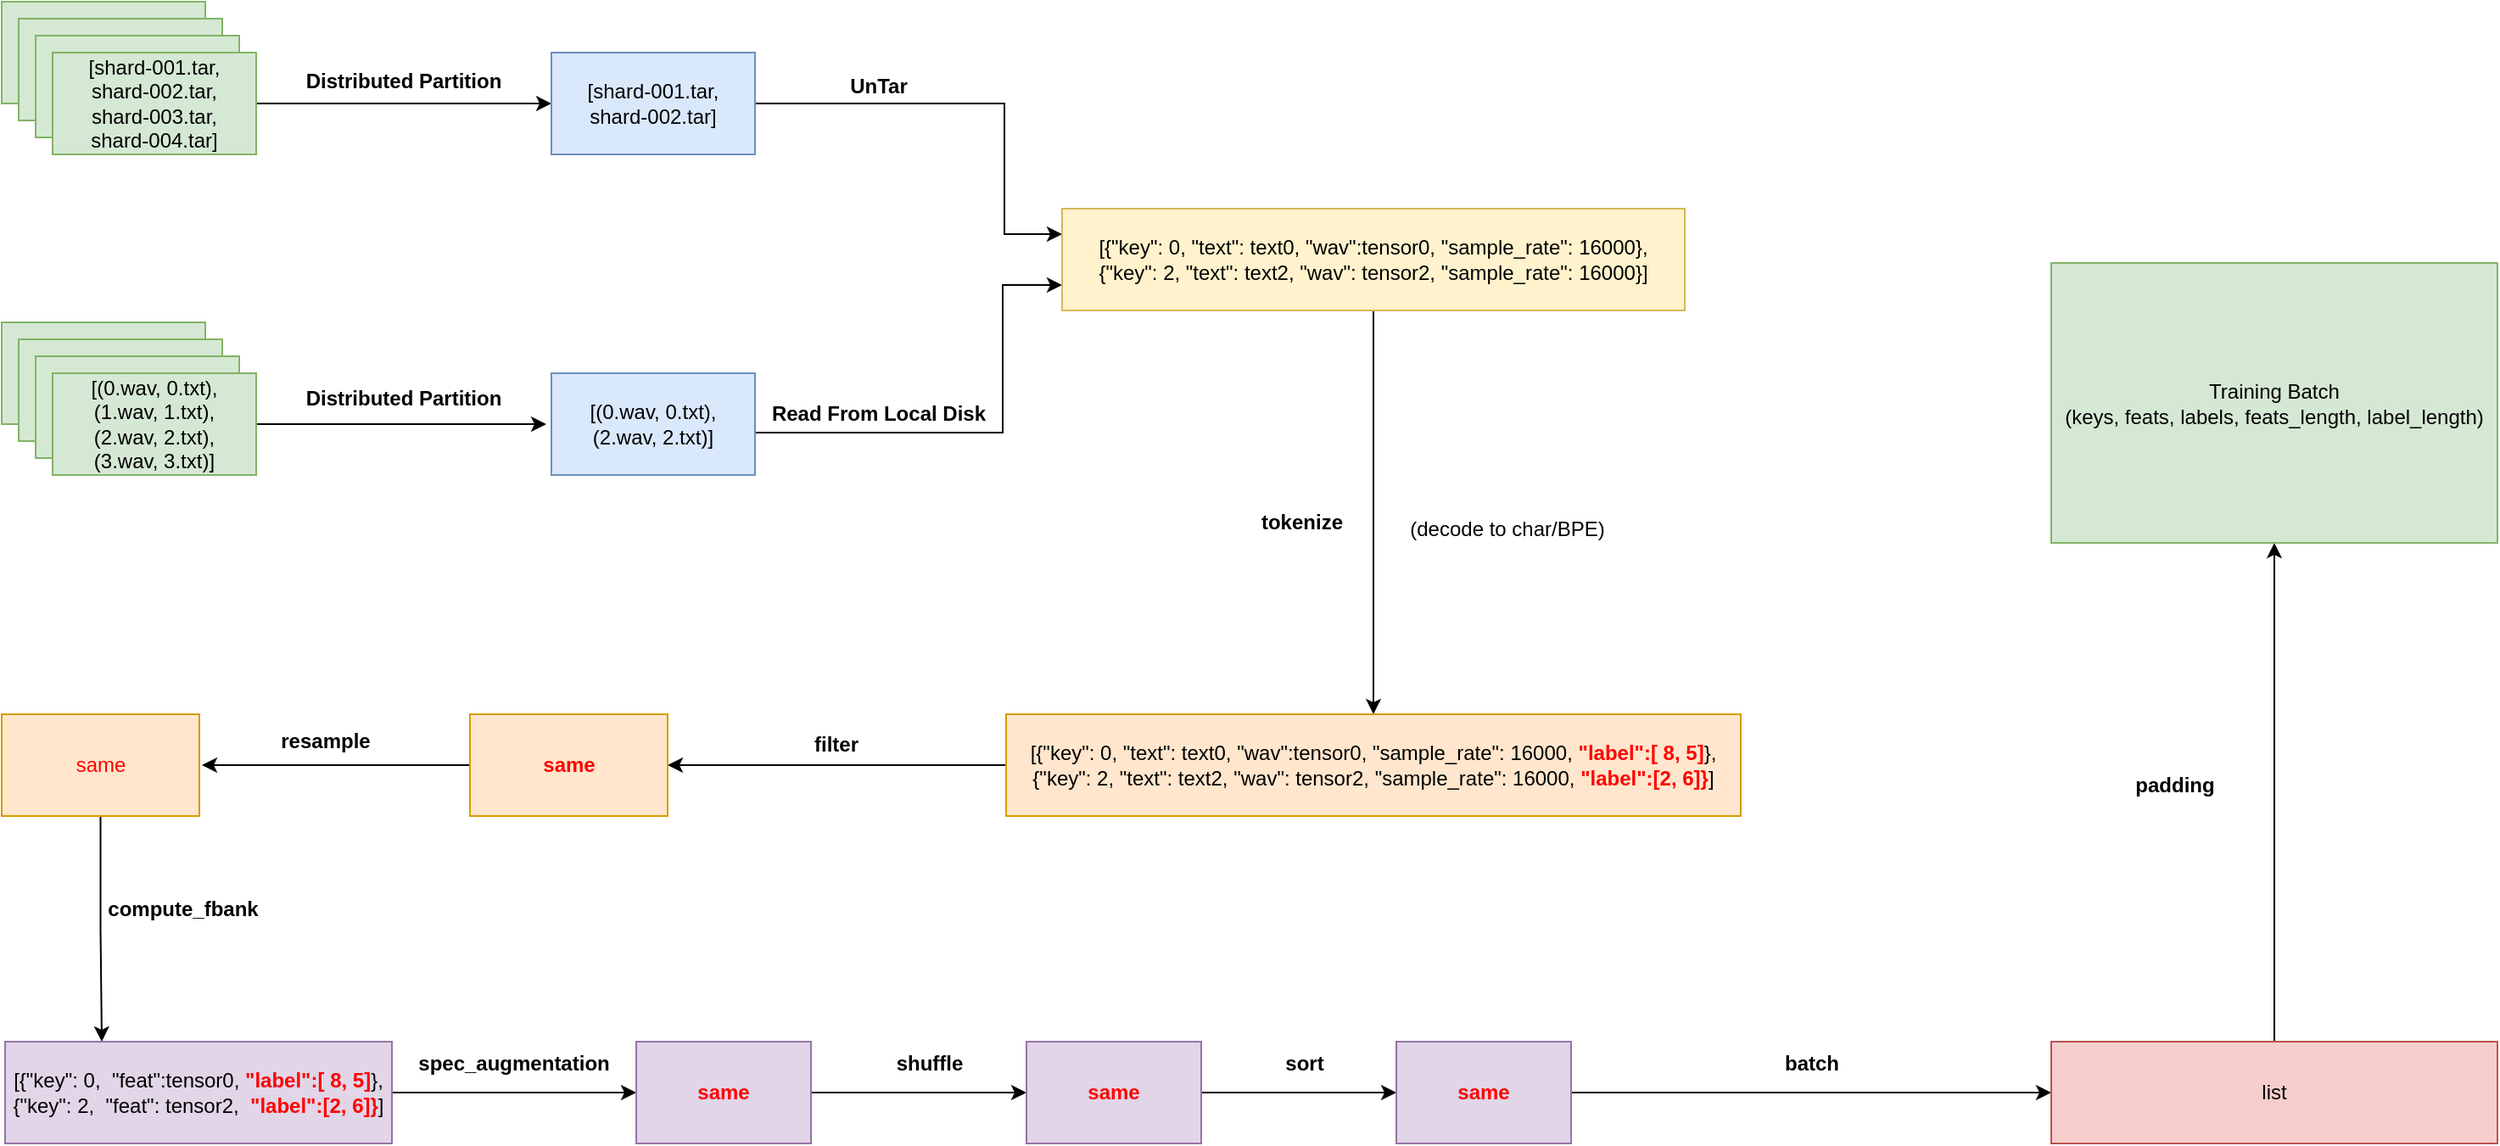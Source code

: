 <mxfile version="15.7.0" type="github">
  <diagram id="uCDdQjk0BrddMHb4fYi_" name="Page-1">
    <mxGraphModel dx="1774" dy="963" grid="0" gridSize="10" guides="1" tooltips="1" connect="1" arrows="1" fold="1" page="0" pageScale="1" pageWidth="827" pageHeight="1169" math="0" shadow="0">
      <root>
        <mxCell id="0" />
        <mxCell id="1" parent="0" />
        <mxCell id="com_AFfEcHS4AuDgLjKk-6" value="" style="rounded=0;whiteSpace=wrap;html=1;fillColor=#d5e8d4;strokeColor=#82b366;" parent="1" vertex="1">
          <mxGeometry x="45" y="141" width="120" height="60" as="geometry" />
        </mxCell>
        <mxCell id="com_AFfEcHS4AuDgLjKk-7" value="" style="rounded=0;whiteSpace=wrap;html=1;fillColor=#d5e8d4;strokeColor=#82b366;" parent="1" vertex="1">
          <mxGeometry x="55" y="151" width="120" height="60" as="geometry" />
        </mxCell>
        <mxCell id="com_AFfEcHS4AuDgLjKk-8" value="" style="rounded=0;whiteSpace=wrap;html=1;fillColor=#d5e8d4;strokeColor=#82b366;" parent="1" vertex="1">
          <mxGeometry x="65" y="161" width="120" height="60" as="geometry" />
        </mxCell>
        <mxCell id="com_AFfEcHS4AuDgLjKk-11" style="edgeStyle=orthogonalEdgeStyle;rounded=0;orthogonalLoop=1;jettySize=auto;html=1;" parent="1" source="com_AFfEcHS4AuDgLjKk-9" target="com_AFfEcHS4AuDgLjKk-10" edge="1">
          <mxGeometry relative="1" as="geometry" />
        </mxCell>
        <mxCell id="com_AFfEcHS4AuDgLjKk-9" value="&lt;font style=&quot;font-size: 12px&quot;&gt;[shard-001.tar, &lt;br&gt;shard-002.tar,&lt;br&gt;shard-003.tar,&lt;br&gt;shard-004.tar]&lt;/font&gt;" style="rounded=0;whiteSpace=wrap;html=1;fillColor=#d5e8d4;strokeColor=#82b366;" parent="1" vertex="1">
          <mxGeometry x="75" y="171" width="120" height="60" as="geometry" />
        </mxCell>
        <mxCell id="com_AFfEcHS4AuDgLjKk-23" style="edgeStyle=orthogonalEdgeStyle;rounded=0;orthogonalLoop=1;jettySize=auto;html=1;entryX=0;entryY=0.25;entryDx=0;entryDy=0;" parent="1" source="com_AFfEcHS4AuDgLjKk-10" target="com_AFfEcHS4AuDgLjKk-21" edge="1">
          <mxGeometry relative="1" as="geometry">
            <Array as="points">
              <mxPoint x="636" y="201" />
              <mxPoint x="636" y="278" />
            </Array>
          </mxGeometry>
        </mxCell>
        <mxCell id="com_AFfEcHS4AuDgLjKk-10" value="[shard-001.tar,&lt;br&gt;shard-002.tar]" style="rounded=0;whiteSpace=wrap;html=1;fillColor=#dae8fc;strokeColor=#6c8ebf;" parent="1" vertex="1">
          <mxGeometry x="369" y="171" width="120" height="60" as="geometry" />
        </mxCell>
        <mxCell id="com_AFfEcHS4AuDgLjKk-12" value="Distributed Partition" style="text;html=1;strokeColor=none;fillColor=none;align=center;verticalAlign=middle;whiteSpace=wrap;rounded=0;fontStyle=1" parent="1" vertex="1">
          <mxGeometry x="204" y="178" width="156" height="20" as="geometry" />
        </mxCell>
        <mxCell id="com_AFfEcHS4AuDgLjKk-24" style="edgeStyle=orthogonalEdgeStyle;rounded=0;orthogonalLoop=1;jettySize=auto;html=1;entryX=0;entryY=0.75;entryDx=0;entryDy=0;" parent="1" source="com_AFfEcHS4AuDgLjKk-14" target="com_AFfEcHS4AuDgLjKk-21" edge="1">
          <mxGeometry relative="1" as="geometry">
            <Array as="points">
              <mxPoint x="635" y="395" />
              <mxPoint x="635" y="308" />
            </Array>
          </mxGeometry>
        </mxCell>
        <mxCell id="com_AFfEcHS4AuDgLjKk-14" value="[(0.wav, 0.txt),&lt;br&gt;(2.wav, 2.txt)]" style="rounded=0;whiteSpace=wrap;html=1;fillColor=#dae8fc;strokeColor=#6c8ebf;" parent="1" vertex="1">
          <mxGeometry x="369" y="360" width="120" height="60" as="geometry" />
        </mxCell>
        <mxCell id="com_AFfEcHS4AuDgLjKk-15" value="" style="rounded=0;whiteSpace=wrap;html=1;fillColor=#d5e8d4;strokeColor=#82b366;" parent="1" vertex="1">
          <mxGeometry x="45" y="330" width="120" height="60" as="geometry" />
        </mxCell>
        <mxCell id="com_AFfEcHS4AuDgLjKk-16" value="" style="rounded=0;whiteSpace=wrap;html=1;fillColor=#d5e8d4;strokeColor=#82b366;" parent="1" vertex="1">
          <mxGeometry x="55" y="340" width="120" height="60" as="geometry" />
        </mxCell>
        <mxCell id="com_AFfEcHS4AuDgLjKk-17" value="" style="rounded=0;whiteSpace=wrap;html=1;fillColor=#d5e8d4;strokeColor=#82b366;" parent="1" vertex="1">
          <mxGeometry x="65" y="350" width="120" height="60" as="geometry" />
        </mxCell>
        <mxCell id="com_AFfEcHS4AuDgLjKk-19" style="edgeStyle=orthogonalEdgeStyle;rounded=0;orthogonalLoop=1;jettySize=auto;html=1;" parent="1" source="com_AFfEcHS4AuDgLjKk-18" edge="1">
          <mxGeometry relative="1" as="geometry">
            <mxPoint x="366" y="390" as="targetPoint" />
          </mxGeometry>
        </mxCell>
        <mxCell id="com_AFfEcHS4AuDgLjKk-18" value="&lt;font style=&quot;font-size: 12px&quot;&gt;[(0.wav, 0.txt),&lt;br&gt;(1.wav, 1.txt),&lt;br&gt;(2.wav, 2.txt),&lt;br&gt;(3.wav, 3.txt)]&lt;/font&gt;" style="rounded=0;whiteSpace=wrap;html=1;fillColor=#d5e8d4;strokeColor=#82b366;" parent="1" vertex="1">
          <mxGeometry x="75" y="360" width="120" height="60" as="geometry" />
        </mxCell>
        <mxCell id="com_AFfEcHS4AuDgLjKk-20" value="Distributed Partition" style="text;html=1;strokeColor=none;fillColor=none;align=center;verticalAlign=middle;whiteSpace=wrap;rounded=0;fontStyle=1" parent="1" vertex="1">
          <mxGeometry x="204" y="365" width="156" height="20" as="geometry" />
        </mxCell>
        <mxCell id="com_AFfEcHS4AuDgLjKk-39" style="edgeStyle=orthogonalEdgeStyle;rounded=0;orthogonalLoop=1;jettySize=auto;html=1;" parent="1" source="com_AFfEcHS4AuDgLjKk-21" target="com_AFfEcHS4AuDgLjKk-33" edge="1">
          <mxGeometry relative="1" as="geometry" />
        </mxCell>
        <mxCell id="com_AFfEcHS4AuDgLjKk-21" value="[{&quot;key&quot;: 0, &quot;text&quot;: text0, &quot;wav&quot;:tensor0, &quot;sample_rate&quot;: 16000},&lt;br&gt;{&quot;key&quot;: 2, &quot;text&quot;: text2, &quot;wav&quot;: tensor2, &quot;sample_rate&quot;: 16000}]" style="rounded=0;whiteSpace=wrap;html=1;fillColor=#fff2cc;strokeColor=#d6b656;" parent="1" vertex="1">
          <mxGeometry x="670" y="263" width="367" height="60" as="geometry" />
        </mxCell>
        <mxCell id="com_AFfEcHS4AuDgLjKk-25" value="UnTar" style="text;html=1;strokeColor=none;fillColor=none;align=center;verticalAlign=middle;whiteSpace=wrap;rounded=0;fontStyle=1" parent="1" vertex="1">
          <mxGeometry x="484" y="181" width="156" height="20" as="geometry" />
        </mxCell>
        <mxCell id="com_AFfEcHS4AuDgLjKk-26" value="Read From Local Disk" style="text;html=1;strokeColor=none;fillColor=none;align=center;verticalAlign=middle;whiteSpace=wrap;rounded=0;fontStyle=1" parent="1" vertex="1">
          <mxGeometry x="484" y="374" width="156" height="20" as="geometry" />
        </mxCell>
        <mxCell id="com_AFfEcHS4AuDgLjKk-48" style="edgeStyle=orthogonalEdgeStyle;rounded=0;orthogonalLoop=1;jettySize=auto;html=1;entryX=1;entryY=0.5;entryDx=0;entryDy=0;" parent="1" source="com_AFfEcHS4AuDgLjKk-33" target="com_AFfEcHS4AuDgLjKk-41" edge="1">
          <mxGeometry relative="1" as="geometry" />
        </mxCell>
        <mxCell id="com_AFfEcHS4AuDgLjKk-33" value="[{&quot;key&quot;: 0, &quot;text&quot;: text0, &quot;wav&quot;:tensor0, &quot;sample_rate&quot;: 16000, &lt;b&gt;&lt;font color=&quot;#ff0000&quot;&gt;&quot;label&quot;:[ 8, 5]&lt;/font&gt;&lt;/b&gt;},&lt;br&gt;{&quot;key&quot;: 2, &quot;text&quot;: text2, &quot;wav&quot;: tensor2, &quot;sample_rate&quot;: 16000, &lt;b&gt;&lt;font color=&quot;#ff0000&quot;&gt;&quot;label&quot;:[2, 6]}&lt;/font&gt;&lt;/b&gt;]" style="rounded=0;whiteSpace=wrap;html=1;fillColor=#ffe6cc;strokeColor=#d79b00;" parent="1" vertex="1">
          <mxGeometry x="637" y="561" width="433" height="60" as="geometry" />
        </mxCell>
        <mxCell id="com_AFfEcHS4AuDgLjKk-35" value="tokenize" style="text;html=1;strokeColor=none;fillColor=none;align=center;verticalAlign=middle;whiteSpace=wrap;rounded=0;fontStyle=1" parent="1" vertex="1">
          <mxGeometry x="756" y="438" width="111" height="20" as="geometry" />
        </mxCell>
        <mxCell id="com_AFfEcHS4AuDgLjKk-49" style="edgeStyle=orthogonalEdgeStyle;rounded=0;orthogonalLoop=1;jettySize=auto;html=1;" parent="1" source="com_AFfEcHS4AuDgLjKk-41" edge="1">
          <mxGeometry relative="1" as="geometry">
            <mxPoint x="163" y="591" as="targetPoint" />
          </mxGeometry>
        </mxCell>
        <mxCell id="com_AFfEcHS4AuDgLjKk-41" value="&lt;b&gt;&lt;font color=&quot;#ff0000&quot;&gt;same&lt;/font&gt;&lt;/b&gt;" style="rounded=0;whiteSpace=wrap;html=1;fillColor=#ffe6cc;strokeColor=#d79b00;" parent="1" vertex="1">
          <mxGeometry x="321" y="561" width="116.5" height="60" as="geometry" />
        </mxCell>
        <mxCell id="com_AFfEcHS4AuDgLjKk-46" value="filter" style="text;html=1;strokeColor=none;fillColor=none;align=center;verticalAlign=middle;whiteSpace=wrap;rounded=0;fontStyle=1" parent="1" vertex="1">
          <mxGeometry x="489" y="569" width="96" height="20" as="geometry" />
        </mxCell>
        <mxCell id="com_AFfEcHS4AuDgLjKk-52" style="edgeStyle=orthogonalEdgeStyle;rounded=0;orthogonalLoop=1;jettySize=auto;html=1;entryX=0.25;entryY=0;entryDx=0;entryDy=0;" parent="1" source="com_AFfEcHS4AuDgLjKk-47" target="com_AFfEcHS4AuDgLjKk-51" edge="1">
          <mxGeometry relative="1" as="geometry" />
        </mxCell>
        <mxCell id="com_AFfEcHS4AuDgLjKk-47" value="&lt;font color=&quot;#ff0000&quot;&gt;same&lt;/font&gt;" style="rounded=0;whiteSpace=wrap;html=1;fillColor=#ffe6cc;strokeColor=#d79b00;" parent="1" vertex="1">
          <mxGeometry x="45" y="561" width="116.5" height="60" as="geometry" />
        </mxCell>
        <mxCell id="com_AFfEcHS4AuDgLjKk-50" value="resample" style="text;html=1;strokeColor=none;fillColor=none;align=center;verticalAlign=middle;whiteSpace=wrap;rounded=0;fontStyle=1" parent="1" vertex="1">
          <mxGeometry x="188" y="567" width="96" height="20" as="geometry" />
        </mxCell>
        <mxCell id="com_AFfEcHS4AuDgLjKk-56" style="edgeStyle=orthogonalEdgeStyle;rounded=0;orthogonalLoop=1;jettySize=auto;html=1;entryX=0;entryY=0.5;entryDx=0;entryDy=0;" parent="1" source="com_AFfEcHS4AuDgLjKk-51" target="com_AFfEcHS4AuDgLjKk-54" edge="1">
          <mxGeometry relative="1" as="geometry" />
        </mxCell>
        <mxCell id="com_AFfEcHS4AuDgLjKk-51" value="[{&quot;key&quot;: 0,&amp;nbsp; &quot;feat&quot;:tensor0,&amp;nbsp;&lt;b&gt;&lt;font color=&quot;#ff0000&quot;&gt;&quot;label&quot;:[ 8, 5]&lt;/font&gt;&lt;/b&gt;},&lt;br&gt;{&quot;key&quot;: 2,&amp;nbsp; &quot;feat&quot;: tensor2,&amp;nbsp;&amp;nbsp;&lt;b&gt;&lt;font color=&quot;#ff0000&quot;&gt;&quot;label&quot;:[2, 6]}&lt;/font&gt;&lt;/b&gt;]" style="rounded=0;whiteSpace=wrap;html=1;fillColor=#e1d5e7;strokeColor=#9673a6;" parent="1" vertex="1">
          <mxGeometry x="47" y="754" width="228" height="60" as="geometry" />
        </mxCell>
        <mxCell id="com_AFfEcHS4AuDgLjKk-53" value="compute_fbank" style="text;html=1;strokeColor=none;fillColor=none;align=center;verticalAlign=middle;whiteSpace=wrap;rounded=0;fontStyle=1" parent="1" vertex="1">
          <mxGeometry x="104" y="666" width="96" height="20" as="geometry" />
        </mxCell>
        <mxCell id="com_AFfEcHS4AuDgLjKk-64" style="edgeStyle=orthogonalEdgeStyle;rounded=0;orthogonalLoop=1;jettySize=auto;html=1;entryX=0;entryY=0.5;entryDx=0;entryDy=0;" parent="1" source="com_AFfEcHS4AuDgLjKk-54" target="com_AFfEcHS4AuDgLjKk-61" edge="1">
          <mxGeometry relative="1" as="geometry" />
        </mxCell>
        <mxCell id="com_AFfEcHS4AuDgLjKk-54" value="&lt;b&gt;&lt;font color=&quot;#ff0000&quot;&gt;same&lt;/font&gt;&lt;/b&gt;" style="rounded=0;whiteSpace=wrap;html=1;fillColor=#e1d5e7;strokeColor=#9673a6;" parent="1" vertex="1">
          <mxGeometry x="419" y="754" width="103" height="60" as="geometry" />
        </mxCell>
        <mxCell id="com_AFfEcHS4AuDgLjKk-58" value="spec_augmentation" style="text;html=1;strokeColor=none;fillColor=none;align=center;verticalAlign=middle;whiteSpace=wrap;rounded=0;fontStyle=1" parent="1" vertex="1">
          <mxGeometry x="299" y="757" width="96" height="20" as="geometry" />
        </mxCell>
        <mxCell id="com_AFfEcHS4AuDgLjKk-59" value="shuffle" style="text;html=1;strokeColor=none;fillColor=none;align=center;verticalAlign=middle;whiteSpace=wrap;rounded=0;fontStyle=1" parent="1" vertex="1">
          <mxGeometry x="544" y="757" width="96" height="20" as="geometry" />
        </mxCell>
        <mxCell id="com_AFfEcHS4AuDgLjKk-66" style="edgeStyle=orthogonalEdgeStyle;rounded=0;orthogonalLoop=1;jettySize=auto;html=1;" parent="1" source="com_AFfEcHS4AuDgLjKk-61" target="com_AFfEcHS4AuDgLjKk-62" edge="1">
          <mxGeometry relative="1" as="geometry" />
        </mxCell>
        <mxCell id="com_AFfEcHS4AuDgLjKk-61" value="&lt;font color=&quot;#ff0000&quot;&gt;&lt;b&gt;same&lt;/b&gt;&lt;/font&gt;" style="rounded=0;whiteSpace=wrap;html=1;fillColor=#e1d5e7;strokeColor=#9673a6;" parent="1" vertex="1">
          <mxGeometry x="649" y="754" width="103" height="60" as="geometry" />
        </mxCell>
        <mxCell id="com_AFfEcHS4AuDgLjKk-69" style="edgeStyle=orthogonalEdgeStyle;rounded=0;orthogonalLoop=1;jettySize=auto;html=1;entryX=0;entryY=0.5;entryDx=0;entryDy=0;" parent="1" source="com_AFfEcHS4AuDgLjKk-62" target="com_AFfEcHS4AuDgLjKk-68" edge="1">
          <mxGeometry relative="1" as="geometry" />
        </mxCell>
        <mxCell id="com_AFfEcHS4AuDgLjKk-62" value="&lt;b&gt;&lt;font color=&quot;#ff0000&quot;&gt;same&lt;/font&gt;&lt;/b&gt;" style="rounded=0;whiteSpace=wrap;html=1;fillColor=#e1d5e7;strokeColor=#9673a6;" parent="1" vertex="1">
          <mxGeometry x="867" y="754" width="103" height="60" as="geometry" />
        </mxCell>
        <mxCell id="com_AFfEcHS4AuDgLjKk-63" style="edgeStyle=orthogonalEdgeStyle;rounded=0;orthogonalLoop=1;jettySize=auto;html=1;exitX=0.5;exitY=1;exitDx=0;exitDy=0;" parent="1" source="com_AFfEcHS4AuDgLjKk-58" target="com_AFfEcHS4AuDgLjKk-58" edge="1">
          <mxGeometry relative="1" as="geometry" />
        </mxCell>
        <mxCell id="com_AFfEcHS4AuDgLjKk-67" value="sort" style="text;html=1;strokeColor=none;fillColor=none;align=center;verticalAlign=middle;whiteSpace=wrap;rounded=0;fontStyle=1" parent="1" vertex="1">
          <mxGeometry x="765" y="757" width="96" height="20" as="geometry" />
        </mxCell>
        <mxCell id="com_AFfEcHS4AuDgLjKk-72" style="edgeStyle=orthogonalEdgeStyle;rounded=0;orthogonalLoop=1;jettySize=auto;html=1;entryX=0.5;entryY=1;entryDx=0;entryDy=0;" parent="1" source="com_AFfEcHS4AuDgLjKk-68" target="com_AFfEcHS4AuDgLjKk-71" edge="1">
          <mxGeometry relative="1" as="geometry" />
        </mxCell>
        <mxCell id="com_AFfEcHS4AuDgLjKk-68" value="list" style="rounded=0;whiteSpace=wrap;html=1;fillColor=#f8cecc;strokeColor=#b85450;" parent="1" vertex="1">
          <mxGeometry x="1253" y="754" width="263" height="60" as="geometry" />
        </mxCell>
        <mxCell id="com_AFfEcHS4AuDgLjKk-70" value="batch" style="text;html=1;strokeColor=none;fillColor=none;align=center;verticalAlign=middle;whiteSpace=wrap;rounded=0;fontStyle=1" parent="1" vertex="1">
          <mxGeometry x="1064" y="757" width="96" height="20" as="geometry" />
        </mxCell>
        <mxCell id="com_AFfEcHS4AuDgLjKk-71" value="Training Batch&lt;br&gt;(keys, feats, labels, feats_length, label_length)" style="rounded=0;whiteSpace=wrap;html=1;fillColor=#d5e8d4;strokeColor=#82b366;" parent="1" vertex="1">
          <mxGeometry x="1253" y="295" width="263" height="165" as="geometry" />
        </mxCell>
        <mxCell id="com_AFfEcHS4AuDgLjKk-73" value="padding" style="text;html=1;strokeColor=none;fillColor=none;align=center;verticalAlign=middle;whiteSpace=wrap;rounded=0;fontStyle=1" parent="1" vertex="1">
          <mxGeometry x="1278" y="593" width="96" height="20" as="geometry" />
        </mxCell>
        <mxCell id="HCkGK9VtK9lN52CQDYq6-1" value="(decode to char/BPE)" style="text;html=1;strokeColor=none;fillColor=none;align=center;verticalAlign=middle;whiteSpace=wrap;rounded=0;" vertex="1" parent="1">
          <mxGeometry x="867" y="437" width="131" height="30" as="geometry" />
        </mxCell>
      </root>
    </mxGraphModel>
  </diagram>
</mxfile>
